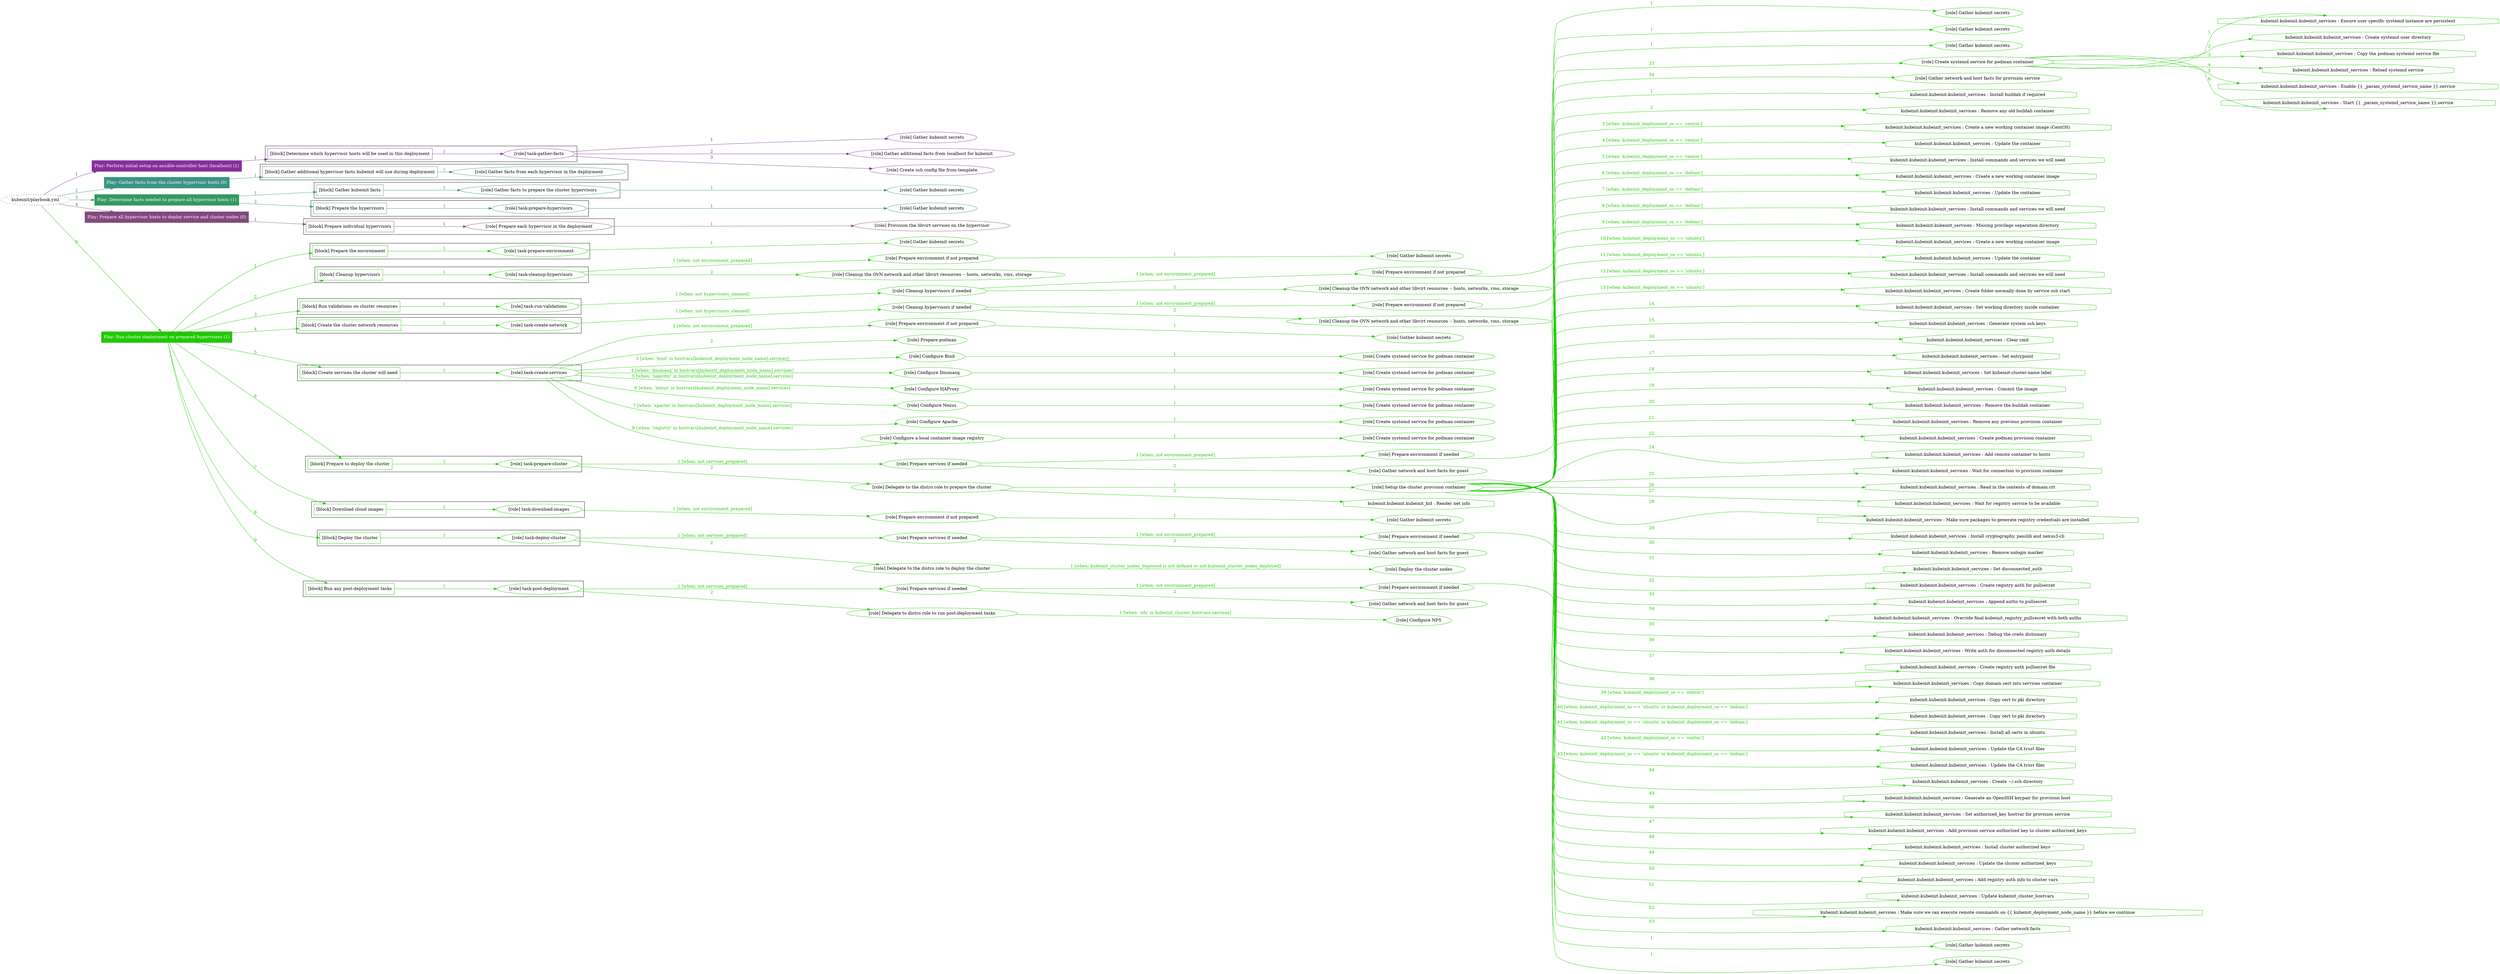 digraph {
	graph [concentrate=true ordering=in rankdir=LR ratio=fill]
	edge [esep=5 sep=10]
	"kubeinit/playbook.yml" [URL="/home/runner/work/kubeinit/kubeinit/kubeinit/playbook.yml" id=playbook_81166f17 style=dotted]
	play_7f8d381a [label="Play: Perform initial setup on ansible-controller host (localhost) (1)" URL="/home/runner/work/kubeinit/kubeinit/kubeinit/playbook.yml" color="#842f9d" fontcolor="#ffffff" id=play_7f8d381a shape=box style=filled tooltip=localhost]
	"kubeinit/playbook.yml" -> play_7f8d381a [label="1 " color="#842f9d" fontcolor="#842f9d" id=edge_3236ad79 labeltooltip="1 " tooltip="1 "]
	subgraph "Gather kubeinit secrets" {
		role_524a9f02 [label="[role] Gather kubeinit secrets" URL="/home/runner/.ansible/collections/ansible_collections/kubeinit/kubeinit/roles/kubeinit_prepare/tasks/build_hypervisors_group.yml" color="#842f9d" id=role_524a9f02 tooltip="Gather kubeinit secrets"]
	}
	subgraph "Gather additional facts from localhost for kubeinit" {
		role_7f7ca130 [label="[role] Gather additional facts from localhost for kubeinit" URL="/home/runner/.ansible/collections/ansible_collections/kubeinit/kubeinit/roles/kubeinit_prepare/tasks/build_hypervisors_group.yml" color="#842f9d" id=role_7f7ca130 tooltip="Gather additional facts from localhost for kubeinit"]
	}
	subgraph "Create ssh config file from template" {
		role_c2349824 [label="[role] Create ssh config file from template" URL="/home/runner/.ansible/collections/ansible_collections/kubeinit/kubeinit/roles/kubeinit_prepare/tasks/build_hypervisors_group.yml" color="#842f9d" id=role_c2349824 tooltip="Create ssh config file from template"]
	}
	subgraph "task-gather-facts" {
		role_f029bb8c [label="[role] task-gather-facts" URL="/home/runner/work/kubeinit/kubeinit/kubeinit/playbook.yml" color="#842f9d" id=role_f029bb8c tooltip="task-gather-facts"]
		role_f029bb8c -> role_524a9f02 [label="1 " color="#842f9d" fontcolor="#842f9d" id=edge_5cb21024 labeltooltip="1 " tooltip="1 "]
		role_f029bb8c -> role_7f7ca130 [label="2 " color="#842f9d" fontcolor="#842f9d" id=edge_0c19ec5f labeltooltip="2 " tooltip="2 "]
		role_f029bb8c -> role_c2349824 [label="3 " color="#842f9d" fontcolor="#842f9d" id=edge_9d68dd22 labeltooltip="3 " tooltip="3 "]
	}
	subgraph "Play: Perform initial setup on ansible-controller host (localhost) (1)" {
		play_7f8d381a -> block_2f696828 [label=1 color="#842f9d" fontcolor="#842f9d" id=edge_a081fe97 labeltooltip=1 tooltip=1]
		subgraph cluster_block_2f696828 {
			block_2f696828 [label="[block] Determine which hypervisor hosts will be used in this deployment" URL="/home/runner/work/kubeinit/kubeinit/kubeinit/playbook.yml" color="#842f9d" id=block_2f696828 labeltooltip="Determine which hypervisor hosts will be used in this deployment" shape=box tooltip="Determine which hypervisor hosts will be used in this deployment"]
			block_2f696828 -> role_f029bb8c [label="1 " color="#842f9d" fontcolor="#842f9d" id=edge_c8c192b4 labeltooltip="1 " tooltip="1 "]
		}
	}
	play_b52de979 [label="Play: Gather facts from the cluster hypervisor hosts (0)" URL="/home/runner/work/kubeinit/kubeinit/kubeinit/playbook.yml" color="#389480" fontcolor="#ffffff" id=play_b52de979 shape=box style=filled tooltip="Play: Gather facts from the cluster hypervisor hosts (0)"]
	"kubeinit/playbook.yml" -> play_b52de979 [label="2 " color="#389480" fontcolor="#389480" id=edge_4eda947c labeltooltip="2 " tooltip="2 "]
	subgraph "Gather facts from each hypervisor in the deployment" {
		role_a40e182e [label="[role] Gather facts from each hypervisor in the deployment" URL="/home/runner/work/kubeinit/kubeinit/kubeinit/playbook.yml" color="#389480" id=role_a40e182e tooltip="Gather facts from each hypervisor in the deployment"]
	}
	subgraph "Play: Gather facts from the cluster hypervisor hosts (0)" {
		play_b52de979 -> block_b754ffe6 [label=1 color="#389480" fontcolor="#389480" id=edge_a5ea6700 labeltooltip=1 tooltip=1]
		subgraph cluster_block_b754ffe6 {
			block_b754ffe6 [label="[block] Gather additional hypervisor facts kubeinit will use during deployment" URL="/home/runner/work/kubeinit/kubeinit/kubeinit/playbook.yml" color="#389480" id=block_b754ffe6 labeltooltip="Gather additional hypervisor facts kubeinit will use during deployment" shape=box tooltip="Gather additional hypervisor facts kubeinit will use during deployment"]
			block_b754ffe6 -> role_a40e182e [label="1 " color="#389480" fontcolor="#389480" id=edge_42a4ef40 labeltooltip="1 " tooltip="1 "]
		}
	}
	play_8ca7ef3c [label="Play: Determine facts needed to prepare all hypervisor hosts (1)" URL="/home/runner/work/kubeinit/kubeinit/kubeinit/playbook.yml" color="#33995f" fontcolor="#ffffff" id=play_8ca7ef3c shape=box style=filled tooltip=localhost]
	"kubeinit/playbook.yml" -> play_8ca7ef3c [label="3 " color="#33995f" fontcolor="#33995f" id=edge_17337bd2 labeltooltip="3 " tooltip="3 "]
	subgraph "Gather kubeinit secrets" {
		role_290d78e6 [label="[role] Gather kubeinit secrets" URL="/home/runner/.ansible/collections/ansible_collections/kubeinit/kubeinit/roles/kubeinit_prepare/tasks/gather_kubeinit_facts.yml" color="#33995f" id=role_290d78e6 tooltip="Gather kubeinit secrets"]
	}
	subgraph "Gather facts to prepare the cluster hypervisors" {
		role_55f917d5 [label="[role] Gather facts to prepare the cluster hypervisors" URL="/home/runner/work/kubeinit/kubeinit/kubeinit/playbook.yml" color="#33995f" id=role_55f917d5 tooltip="Gather facts to prepare the cluster hypervisors"]
		role_55f917d5 -> role_290d78e6 [label="1 " color="#33995f" fontcolor="#33995f" id=edge_d27a5b1f labeltooltip="1 " tooltip="1 "]
	}
	subgraph "Gather kubeinit secrets" {
		role_c226c18f [label="[role] Gather kubeinit secrets" URL="/home/runner/.ansible/collections/ansible_collections/kubeinit/kubeinit/roles/kubeinit_prepare/tasks/gather_kubeinit_facts.yml" color="#33995f" id=role_c226c18f tooltip="Gather kubeinit secrets"]
	}
	subgraph "task-prepare-hypervisors" {
		role_a52b840b [label="[role] task-prepare-hypervisors" URL="/home/runner/work/kubeinit/kubeinit/kubeinit/playbook.yml" color="#33995f" id=role_a52b840b tooltip="task-prepare-hypervisors"]
		role_a52b840b -> role_c226c18f [label="1 " color="#33995f" fontcolor="#33995f" id=edge_4fcf166a labeltooltip="1 " tooltip="1 "]
	}
	subgraph "Play: Determine facts needed to prepare all hypervisor hosts (1)" {
		play_8ca7ef3c -> block_28d64750 [label=1 color="#33995f" fontcolor="#33995f" id=edge_87ade6a0 labeltooltip=1 tooltip=1]
		subgraph cluster_block_28d64750 {
			block_28d64750 [label="[block] Gather kubeinit facts" URL="/home/runner/work/kubeinit/kubeinit/kubeinit/playbook.yml" color="#33995f" id=block_28d64750 labeltooltip="Gather kubeinit facts" shape=box tooltip="Gather kubeinit facts"]
			block_28d64750 -> role_55f917d5 [label="1 " color="#33995f" fontcolor="#33995f" id=edge_d6a22197 labeltooltip="1 " tooltip="1 "]
		}
		play_8ca7ef3c -> block_6548514f [label=2 color="#33995f" fontcolor="#33995f" id=edge_63edc2e7 labeltooltip=2 tooltip=2]
		subgraph cluster_block_6548514f {
			block_6548514f [label="[block] Prepare the hypervisors" URL="/home/runner/work/kubeinit/kubeinit/kubeinit/playbook.yml" color="#33995f" id=block_6548514f labeltooltip="Prepare the hypervisors" shape=box tooltip="Prepare the hypervisors"]
			block_6548514f -> role_a52b840b [label="1 " color="#33995f" fontcolor="#33995f" id=edge_da7d85a1 labeltooltip="1 " tooltip="1 "]
		}
	}
	play_53bb572a [label="Play: Prepare all hypervisor hosts to deploy service and cluster nodes (0)" URL="/home/runner/work/kubeinit/kubeinit/kubeinit/playbook.yml" color="#83497e" fontcolor="#ffffff" id=play_53bb572a shape=box style=filled tooltip="Play: Prepare all hypervisor hosts to deploy service and cluster nodes (0)"]
	"kubeinit/playbook.yml" -> play_53bb572a [label="4 " color="#83497e" fontcolor="#83497e" id=edge_768912c3 labeltooltip="4 " tooltip="4 "]
	subgraph "Provision the libvirt services on the hypervisor" {
		role_2cd69718 [label="[role] Provision the libvirt services on the hypervisor" URL="/home/runner/.ansible/collections/ansible_collections/kubeinit/kubeinit/roles/kubeinit_prepare/tasks/prepare_hypervisor.yml" color="#83497e" id=role_2cd69718 tooltip="Provision the libvirt services on the hypervisor"]
	}
	subgraph "Prepare each hypervisor in the deployment" {
		role_b91ef866 [label="[role] Prepare each hypervisor in the deployment" URL="/home/runner/work/kubeinit/kubeinit/kubeinit/playbook.yml" color="#83497e" id=role_b91ef866 tooltip="Prepare each hypervisor in the deployment"]
		role_b91ef866 -> role_2cd69718 [label="1 " color="#83497e" fontcolor="#83497e" id=edge_bbb9d043 labeltooltip="1 " tooltip="1 "]
	}
	subgraph "Play: Prepare all hypervisor hosts to deploy service and cluster nodes (0)" {
		play_53bb572a -> block_ec276210 [label=1 color="#83497e" fontcolor="#83497e" id=edge_1b28ad25 labeltooltip=1 tooltip=1]
		subgraph cluster_block_ec276210 {
			block_ec276210 [label="[block] Prepare individual hypervisors" URL="/home/runner/work/kubeinit/kubeinit/kubeinit/playbook.yml" color="#83497e" id=block_ec276210 labeltooltip="Prepare individual hypervisors" shape=box tooltip="Prepare individual hypervisors"]
			block_ec276210 -> role_b91ef866 [label="1 " color="#83497e" fontcolor="#83497e" id=edge_08ab2ab1 labeltooltip="1 " tooltip="1 "]
		}
	}
	play_93e77ddd [label="Play: Run cluster deployment on prepared hypervisors (1)" URL="/home/runner/work/kubeinit/kubeinit/kubeinit/playbook.yml" color="#20c804" fontcolor="#ffffff" id=play_93e77ddd shape=box style=filled tooltip=localhost]
	"kubeinit/playbook.yml" -> play_93e77ddd [label="5 " color="#20c804" fontcolor="#20c804" id=edge_e75b4292 labeltooltip="5 " tooltip="5 "]
	subgraph "Gather kubeinit secrets" {
		role_31709970 [label="[role] Gather kubeinit secrets" URL="/home/runner/.ansible/collections/ansible_collections/kubeinit/kubeinit/roles/kubeinit_prepare/tasks/gather_kubeinit_facts.yml" color="#20c804" id=role_31709970 tooltip="Gather kubeinit secrets"]
	}
	subgraph "task-prepare-environment" {
		role_761fdfd0 [label="[role] task-prepare-environment" URL="/home/runner/work/kubeinit/kubeinit/kubeinit/playbook.yml" color="#20c804" id=role_761fdfd0 tooltip="task-prepare-environment"]
		role_761fdfd0 -> role_31709970 [label="1 " color="#20c804" fontcolor="#20c804" id=edge_a70107e9 labeltooltip="1 " tooltip="1 "]
	}
	subgraph "Gather kubeinit secrets" {
		role_7bca28e6 [label="[role] Gather kubeinit secrets" URL="/home/runner/.ansible/collections/ansible_collections/kubeinit/kubeinit/roles/kubeinit_prepare/tasks/gather_kubeinit_facts.yml" color="#20c804" id=role_7bca28e6 tooltip="Gather kubeinit secrets"]
	}
	subgraph "Prepare environment if not prepared" {
		role_73fad2b4 [label="[role] Prepare environment if not prepared" URL="/home/runner/.ansible/collections/ansible_collections/kubeinit/kubeinit/roles/kubeinit_prepare/tasks/cleanup_hypervisors.yml" color="#20c804" id=role_73fad2b4 tooltip="Prepare environment if not prepared"]
		role_73fad2b4 -> role_7bca28e6 [label="1 " color="#20c804" fontcolor="#20c804" id=edge_1715e90f labeltooltip="1 " tooltip="1 "]
	}
	subgraph "Cleanup the OVN network and other libvirt resources -- hosts, networks, vms, storage" {
		role_8ac9d257 [label="[role] Cleanup the OVN network and other libvirt resources -- hosts, networks, vms, storage" URL="/home/runner/.ansible/collections/ansible_collections/kubeinit/kubeinit/roles/kubeinit_prepare/tasks/cleanup_hypervisors.yml" color="#20c804" id=role_8ac9d257 tooltip="Cleanup the OVN network and other libvirt resources -- hosts, networks, vms, storage"]
	}
	subgraph "task-cleanup-hypervisors" {
		role_befdbc4c [label="[role] task-cleanup-hypervisors" URL="/home/runner/work/kubeinit/kubeinit/kubeinit/playbook.yml" color="#20c804" id=role_befdbc4c tooltip="task-cleanup-hypervisors"]
		role_befdbc4c -> role_73fad2b4 [label="1 [when: not environment_prepared]" color="#20c804" fontcolor="#20c804" id=edge_bebccbdd labeltooltip="1 [when: not environment_prepared]" tooltip="1 [when: not environment_prepared]"]
		role_befdbc4c -> role_8ac9d257 [label="2 " color="#20c804" fontcolor="#20c804" id=edge_605fbf10 labeltooltip="2 " tooltip="2 "]
	}
	subgraph "Gather kubeinit secrets" {
		role_77e5be90 [label="[role] Gather kubeinit secrets" URL="/home/runner/.ansible/collections/ansible_collections/kubeinit/kubeinit/roles/kubeinit_prepare/tasks/gather_kubeinit_facts.yml" color="#20c804" id=role_77e5be90 tooltip="Gather kubeinit secrets"]
	}
	subgraph "Prepare environment if not prepared" {
		role_b04e45ff [label="[role] Prepare environment if not prepared" URL="/home/runner/.ansible/collections/ansible_collections/kubeinit/kubeinit/roles/kubeinit_prepare/tasks/cleanup_hypervisors.yml" color="#20c804" id=role_b04e45ff tooltip="Prepare environment if not prepared"]
		role_b04e45ff -> role_77e5be90 [label="1 " color="#20c804" fontcolor="#20c804" id=edge_139dd83c labeltooltip="1 " tooltip="1 "]
	}
	subgraph "Cleanup the OVN network and other libvirt resources -- hosts, networks, vms, storage" {
		role_658559b3 [label="[role] Cleanup the OVN network and other libvirt resources -- hosts, networks, vms, storage" URL="/home/runner/.ansible/collections/ansible_collections/kubeinit/kubeinit/roles/kubeinit_prepare/tasks/cleanup_hypervisors.yml" color="#20c804" id=role_658559b3 tooltip="Cleanup the OVN network and other libvirt resources -- hosts, networks, vms, storage"]
	}
	subgraph "Cleanup hypervisors if needed" {
		role_c68e1644 [label="[role] Cleanup hypervisors if needed" URL="/home/runner/.ansible/collections/ansible_collections/kubeinit/kubeinit/roles/kubeinit_validations/tasks/main.yml" color="#20c804" id=role_c68e1644 tooltip="Cleanup hypervisors if needed"]
		role_c68e1644 -> role_b04e45ff [label="1 [when: not environment_prepared]" color="#20c804" fontcolor="#20c804" id=edge_feb72b70 labeltooltip="1 [when: not environment_prepared]" tooltip="1 [when: not environment_prepared]"]
		role_c68e1644 -> role_658559b3 [label="2 " color="#20c804" fontcolor="#20c804" id=edge_0d0c6296 labeltooltip="2 " tooltip="2 "]
	}
	subgraph "task-run-validations" {
		role_5d70f9b8 [label="[role] task-run-validations" URL="/home/runner/work/kubeinit/kubeinit/kubeinit/playbook.yml" color="#20c804" id=role_5d70f9b8 tooltip="task-run-validations"]
		role_5d70f9b8 -> role_c68e1644 [label="1 [when: not hypervisors_cleaned]" color="#20c804" fontcolor="#20c804" id=edge_3745dcd3 labeltooltip="1 [when: not hypervisors_cleaned]" tooltip="1 [when: not hypervisors_cleaned]"]
	}
	subgraph "Gather kubeinit secrets" {
		role_288766eb [label="[role] Gather kubeinit secrets" URL="/home/runner/.ansible/collections/ansible_collections/kubeinit/kubeinit/roles/kubeinit_prepare/tasks/gather_kubeinit_facts.yml" color="#20c804" id=role_288766eb tooltip="Gather kubeinit secrets"]
	}
	subgraph "Prepare environment if not prepared" {
		role_73efbcfc [label="[role] Prepare environment if not prepared" URL="/home/runner/.ansible/collections/ansible_collections/kubeinit/kubeinit/roles/kubeinit_prepare/tasks/cleanup_hypervisors.yml" color="#20c804" id=role_73efbcfc tooltip="Prepare environment if not prepared"]
		role_73efbcfc -> role_288766eb [label="1 " color="#20c804" fontcolor="#20c804" id=edge_3346df2c labeltooltip="1 " tooltip="1 "]
	}
	subgraph "Cleanup the OVN network and other libvirt resources -- hosts, networks, vms, storage" {
		role_d58dbf15 [label="[role] Cleanup the OVN network and other libvirt resources -- hosts, networks, vms, storage" URL="/home/runner/.ansible/collections/ansible_collections/kubeinit/kubeinit/roles/kubeinit_prepare/tasks/cleanup_hypervisors.yml" color="#20c804" id=role_d58dbf15 tooltip="Cleanup the OVN network and other libvirt resources -- hosts, networks, vms, storage"]
	}
	subgraph "Cleanup hypervisors if needed" {
		role_334f5d3b [label="[role] Cleanup hypervisors if needed" URL="/home/runner/.ansible/collections/ansible_collections/kubeinit/kubeinit/roles/kubeinit_libvirt/tasks/create_network.yml" color="#20c804" id=role_334f5d3b tooltip="Cleanup hypervisors if needed"]
		role_334f5d3b -> role_73efbcfc [label="1 [when: not environment_prepared]" color="#20c804" fontcolor="#20c804" id=edge_db1b2790 labeltooltip="1 [when: not environment_prepared]" tooltip="1 [when: not environment_prepared]"]
		role_334f5d3b -> role_d58dbf15 [label="2 " color="#20c804" fontcolor="#20c804" id=edge_02fa82d7 labeltooltip="2 " tooltip="2 "]
	}
	subgraph "task-create-network" {
		role_e6b8beea [label="[role] task-create-network" URL="/home/runner/work/kubeinit/kubeinit/kubeinit/playbook.yml" color="#20c804" id=role_e6b8beea tooltip="task-create-network"]
		role_e6b8beea -> role_334f5d3b [label="1 [when: not hypervisors_cleaned]" color="#20c804" fontcolor="#20c804" id=edge_02021687 labeltooltip="1 [when: not hypervisors_cleaned]" tooltip="1 [when: not hypervisors_cleaned]"]
	}
	subgraph "Gather kubeinit secrets" {
		role_055c1cda [label="[role] Gather kubeinit secrets" URL="/home/runner/.ansible/collections/ansible_collections/kubeinit/kubeinit/roles/kubeinit_prepare/tasks/gather_kubeinit_facts.yml" color="#20c804" id=role_055c1cda tooltip="Gather kubeinit secrets"]
	}
	subgraph "Prepare environment if not prepared" {
		role_8fef4a49 [label="[role] Prepare environment if not prepared" URL="/home/runner/.ansible/collections/ansible_collections/kubeinit/kubeinit/roles/kubeinit_services/tasks/main.yml" color="#20c804" id=role_8fef4a49 tooltip="Prepare environment if not prepared"]
		role_8fef4a49 -> role_055c1cda [label="1 " color="#20c804" fontcolor="#20c804" id=edge_10d48f69 labeltooltip="1 " tooltip="1 "]
	}
	subgraph "Prepare podman" {
		role_37dced36 [label="[role] Prepare podman" URL="/home/runner/.ansible/collections/ansible_collections/kubeinit/kubeinit/roles/kubeinit_services/tasks/00_create_service_pod.yml" color="#20c804" id=role_37dced36 tooltip="Prepare podman"]
	}
	subgraph "Create systemd service for podman container" {
		role_d06b846b [label="[role] Create systemd service for podman container" URL="/home/runner/.ansible/collections/ansible_collections/kubeinit/kubeinit/roles/kubeinit_bind/tasks/main.yml" color="#20c804" id=role_d06b846b tooltip="Create systemd service for podman container"]
	}
	subgraph "Configure Bind" {
		role_6f25b137 [label="[role] Configure Bind" URL="/home/runner/.ansible/collections/ansible_collections/kubeinit/kubeinit/roles/kubeinit_services/tasks/start_services_containers.yml" color="#20c804" id=role_6f25b137 tooltip="Configure Bind"]
		role_6f25b137 -> role_d06b846b [label="1 " color="#20c804" fontcolor="#20c804" id=edge_5079e243 labeltooltip="1 " tooltip="1 "]
	}
	subgraph "Create systemd service for podman container" {
		role_46031642 [label="[role] Create systemd service for podman container" URL="/home/runner/.ansible/collections/ansible_collections/kubeinit/kubeinit/roles/kubeinit_dnsmasq/tasks/main.yml" color="#20c804" id=role_46031642 tooltip="Create systemd service for podman container"]
	}
	subgraph "Configure Dnsmasq" {
		role_f73e3eb4 [label="[role] Configure Dnsmasq" URL="/home/runner/.ansible/collections/ansible_collections/kubeinit/kubeinit/roles/kubeinit_services/tasks/start_services_containers.yml" color="#20c804" id=role_f73e3eb4 tooltip="Configure Dnsmasq"]
		role_f73e3eb4 -> role_46031642 [label="1 " color="#20c804" fontcolor="#20c804" id=edge_7eb68aa4 labeltooltip="1 " tooltip="1 "]
	}
	subgraph "Create systemd service for podman container" {
		role_3b5a10c7 [label="[role] Create systemd service for podman container" URL="/home/runner/.ansible/collections/ansible_collections/kubeinit/kubeinit/roles/kubeinit_haproxy/tasks/main.yml" color="#20c804" id=role_3b5a10c7 tooltip="Create systemd service for podman container"]
	}
	subgraph "Configure HAProxy" {
		role_62f23b42 [label="[role] Configure HAProxy" URL="/home/runner/.ansible/collections/ansible_collections/kubeinit/kubeinit/roles/kubeinit_services/tasks/start_services_containers.yml" color="#20c804" id=role_62f23b42 tooltip="Configure HAProxy"]
		role_62f23b42 -> role_3b5a10c7 [label="1 " color="#20c804" fontcolor="#20c804" id=edge_e16eedbd labeltooltip="1 " tooltip="1 "]
	}
	subgraph "Create systemd service for podman container" {
		role_1439f2cd [label="[role] Create systemd service for podman container" URL="/home/runner/.ansible/collections/ansible_collections/kubeinit/kubeinit/roles/kubeinit_nexus/tasks/main.yml" color="#20c804" id=role_1439f2cd tooltip="Create systemd service for podman container"]
	}
	subgraph "Configure Nexus" {
		role_1699cd29 [label="[role] Configure Nexus" URL="/home/runner/.ansible/collections/ansible_collections/kubeinit/kubeinit/roles/kubeinit_services/tasks/start_services_containers.yml" color="#20c804" id=role_1699cd29 tooltip="Configure Nexus"]
		role_1699cd29 -> role_1439f2cd [label="1 " color="#20c804" fontcolor="#20c804" id=edge_08e62154 labeltooltip="1 " tooltip="1 "]
	}
	subgraph "Create systemd service for podman container" {
		role_ae60fc7b [label="[role] Create systemd service for podman container" URL="/home/runner/.ansible/collections/ansible_collections/kubeinit/kubeinit/roles/kubeinit_apache/tasks/main.yml" color="#20c804" id=role_ae60fc7b tooltip="Create systemd service for podman container"]
	}
	subgraph "Configure Apache" {
		role_796871a1 [label="[role] Configure Apache" URL="/home/runner/.ansible/collections/ansible_collections/kubeinit/kubeinit/roles/kubeinit_services/tasks/start_services_containers.yml" color="#20c804" id=role_796871a1 tooltip="Configure Apache"]
		role_796871a1 -> role_ae60fc7b [label="1 " color="#20c804" fontcolor="#20c804" id=edge_7ae18475 labeltooltip="1 " tooltip="1 "]
	}
	subgraph "Create systemd service for podman container" {
		role_19c553c3 [label="[role] Create systemd service for podman container" URL="/home/runner/.ansible/collections/ansible_collections/kubeinit/kubeinit/roles/kubeinit_registry/tasks/main.yml" color="#20c804" id=role_19c553c3 tooltip="Create systemd service for podman container"]
	}
	subgraph "Configure a local container image registry" {
		role_f73ba4cb [label="[role] Configure a local container image registry" URL="/home/runner/.ansible/collections/ansible_collections/kubeinit/kubeinit/roles/kubeinit_services/tasks/start_services_containers.yml" color="#20c804" id=role_f73ba4cb tooltip="Configure a local container image registry"]
		role_f73ba4cb -> role_19c553c3 [label="1 " color="#20c804" fontcolor="#20c804" id=edge_ccb8b6da labeltooltip="1 " tooltip="1 "]
	}
	subgraph "task-create-services" {
		role_8cab73da [label="[role] task-create-services" URL="/home/runner/work/kubeinit/kubeinit/kubeinit/playbook.yml" color="#20c804" id=role_8cab73da tooltip="task-create-services"]
		role_8cab73da -> role_8fef4a49 [label="1 [when: not environment_prepared]" color="#20c804" fontcolor="#20c804" id=edge_bc5d0f6f labeltooltip="1 [when: not environment_prepared]" tooltip="1 [when: not environment_prepared]"]
		role_8cab73da -> role_37dced36 [label="2 " color="#20c804" fontcolor="#20c804" id=edge_d9a7add4 labeltooltip="2 " tooltip="2 "]
		role_8cab73da -> role_6f25b137 [label="3 [when: 'bind' in hostvars[kubeinit_deployment_node_name].services]" color="#20c804" fontcolor="#20c804" id=edge_037ad319 labeltooltip="3 [when: 'bind' in hostvars[kubeinit_deployment_node_name].services]" tooltip="3 [when: 'bind' in hostvars[kubeinit_deployment_node_name].services]"]
		role_8cab73da -> role_f73e3eb4 [label="4 [when: 'dnsmasq' in hostvars[kubeinit_deployment_node_name].services]" color="#20c804" fontcolor="#20c804" id=edge_e99041c0 labeltooltip="4 [when: 'dnsmasq' in hostvars[kubeinit_deployment_node_name].services]" tooltip="4 [when: 'dnsmasq' in hostvars[kubeinit_deployment_node_name].services]"]
		role_8cab73da -> role_62f23b42 [label="5 [when: 'haproxy' in hostvars[kubeinit_deployment_node_name].services]" color="#20c804" fontcolor="#20c804" id=edge_4279951e labeltooltip="5 [when: 'haproxy' in hostvars[kubeinit_deployment_node_name].services]" tooltip="5 [when: 'haproxy' in hostvars[kubeinit_deployment_node_name].services]"]
		role_8cab73da -> role_1699cd29 [label="6 [when: 'nexus' in hostvars[kubeinit_deployment_node_name].services]" color="#20c804" fontcolor="#20c804" id=edge_94c5867d labeltooltip="6 [when: 'nexus' in hostvars[kubeinit_deployment_node_name].services]" tooltip="6 [when: 'nexus' in hostvars[kubeinit_deployment_node_name].services]"]
		role_8cab73da -> role_796871a1 [label="7 [when: 'apache' in hostvars[kubeinit_deployment_node_name].services]" color="#20c804" fontcolor="#20c804" id=edge_fbf97064 labeltooltip="7 [when: 'apache' in hostvars[kubeinit_deployment_node_name].services]" tooltip="7 [when: 'apache' in hostvars[kubeinit_deployment_node_name].services]"]
		role_8cab73da -> role_f73ba4cb [label="8 [when: 'registry' in hostvars[kubeinit_deployment_node_name].services]" color="#20c804" fontcolor="#20c804" id=edge_f9e99adb labeltooltip="8 [when: 'registry' in hostvars[kubeinit_deployment_node_name].services]" tooltip="8 [when: 'registry' in hostvars[kubeinit_deployment_node_name].services]"]
	}
	subgraph "Gather kubeinit secrets" {
		role_7a363108 [label="[role] Gather kubeinit secrets" URL="/home/runner/.ansible/collections/ansible_collections/kubeinit/kubeinit/roles/kubeinit_prepare/tasks/gather_kubeinit_facts.yml" color="#20c804" id=role_7a363108 tooltip="Gather kubeinit secrets"]
	}
	subgraph "Prepare environment if needed" {
		role_c1e66d48 [label="[role] Prepare environment if needed" URL="/home/runner/.ansible/collections/ansible_collections/kubeinit/kubeinit/roles/kubeinit_services/tasks/prepare_services.yml" color="#20c804" id=role_c1e66d48 tooltip="Prepare environment if needed"]
		role_c1e66d48 -> role_7a363108 [label="1 " color="#20c804" fontcolor="#20c804" id=edge_de12be16 labeltooltip="1 " tooltip="1 "]
	}
	subgraph "Gather network and host facts for guest" {
		role_fa8e33f0 [label="[role] Gather network and host facts for guest" URL="/home/runner/.ansible/collections/ansible_collections/kubeinit/kubeinit/roles/kubeinit_services/tasks/prepare_services.yml" color="#20c804" id=role_fa8e33f0 tooltip="Gather network and host facts for guest"]
	}
	subgraph "Prepare services if needed" {
		role_eb78af1d [label="[role] Prepare services if needed" URL="/home/runner/.ansible/collections/ansible_collections/kubeinit/kubeinit/roles/kubeinit_prepare/tasks/prepare_cluster.yml" color="#20c804" id=role_eb78af1d tooltip="Prepare services if needed"]
		role_eb78af1d -> role_c1e66d48 [label="1 [when: not environment_prepared]" color="#20c804" fontcolor="#20c804" id=edge_1d9cf015 labeltooltip="1 [when: not environment_prepared]" tooltip="1 [when: not environment_prepared]"]
		role_eb78af1d -> role_fa8e33f0 [label="2 " color="#20c804" fontcolor="#20c804" id=edge_7832b495 labeltooltip="2 " tooltip="2 "]
	}
	subgraph "Create systemd service for podman container" {
		role_3028cd1a [label="[role] Create systemd service for podman container" URL="/home/runner/.ansible/collections/ansible_collections/kubeinit/kubeinit/roles/kubeinit_services/tasks/create_provision_container.yml" color="#20c804" id=role_3028cd1a tooltip="Create systemd service for podman container"]
		task_e2d16442 [label="kubeinit.kubeinit.kubeinit_services : Ensure user specific systemd instance are persistent" URL="/home/runner/.ansible/collections/ansible_collections/kubeinit/kubeinit/roles/kubeinit_services/tasks/create_managed_service.yml" color="#20c804" id=task_e2d16442 shape=octagon tooltip="kubeinit.kubeinit.kubeinit_services : Ensure user specific systemd instance are persistent"]
		role_3028cd1a -> task_e2d16442 [label="1 " color="#20c804" fontcolor="#20c804" id=edge_c0523be5 labeltooltip="1 " tooltip="1 "]
		task_7a09ef65 [label="kubeinit.kubeinit.kubeinit_services : Create systemd user directory" URL="/home/runner/.ansible/collections/ansible_collections/kubeinit/kubeinit/roles/kubeinit_services/tasks/create_managed_service.yml" color="#20c804" id=task_7a09ef65 shape=octagon tooltip="kubeinit.kubeinit.kubeinit_services : Create systemd user directory"]
		role_3028cd1a -> task_7a09ef65 [label="2 " color="#20c804" fontcolor="#20c804" id=edge_835eec86 labeltooltip="2 " tooltip="2 "]
		task_b3a97961 [label="kubeinit.kubeinit.kubeinit_services : Copy the podman systemd service file" URL="/home/runner/.ansible/collections/ansible_collections/kubeinit/kubeinit/roles/kubeinit_services/tasks/create_managed_service.yml" color="#20c804" id=task_b3a97961 shape=octagon tooltip="kubeinit.kubeinit.kubeinit_services : Copy the podman systemd service file"]
		role_3028cd1a -> task_b3a97961 [label="3 " color="#20c804" fontcolor="#20c804" id=edge_b4dd6ebb labeltooltip="3 " tooltip="3 "]
		task_371174b2 [label="kubeinit.kubeinit.kubeinit_services : Reload systemd service" URL="/home/runner/.ansible/collections/ansible_collections/kubeinit/kubeinit/roles/kubeinit_services/tasks/create_managed_service.yml" color="#20c804" id=task_371174b2 shape=octagon tooltip="kubeinit.kubeinit.kubeinit_services : Reload systemd service"]
		role_3028cd1a -> task_371174b2 [label="4 " color="#20c804" fontcolor="#20c804" id=edge_384c90b9 labeltooltip="4 " tooltip="4 "]
		task_b81a8edc [label="kubeinit.kubeinit.kubeinit_services : Enable {{ _param_systemd_service_name }}.service" URL="/home/runner/.ansible/collections/ansible_collections/kubeinit/kubeinit/roles/kubeinit_services/tasks/create_managed_service.yml" color="#20c804" id=task_b81a8edc shape=octagon tooltip="kubeinit.kubeinit.kubeinit_services : Enable {{ _param_systemd_service_name }}.service"]
		role_3028cd1a -> task_b81a8edc [label="5 " color="#20c804" fontcolor="#20c804" id=edge_b96ff0d6 labeltooltip="5 " tooltip="5 "]
		task_80da68d8 [label="kubeinit.kubeinit.kubeinit_services : Start {{ _param_systemd_service_name }}.service" URL="/home/runner/.ansible/collections/ansible_collections/kubeinit/kubeinit/roles/kubeinit_services/tasks/create_managed_service.yml" color="#20c804" id=task_80da68d8 shape=octagon tooltip="kubeinit.kubeinit.kubeinit_services : Start {{ _param_systemd_service_name }}.service"]
		role_3028cd1a -> task_80da68d8 [label="6 " color="#20c804" fontcolor="#20c804" id=edge_3ed8738e labeltooltip="6 " tooltip="6 "]
	}
	subgraph "Gather network and host facts for provision service" {
		role_6abe62aa [label="[role] Gather network and host facts for provision service" URL="/home/runner/.ansible/collections/ansible_collections/kubeinit/kubeinit/roles/kubeinit_services/tasks/create_provision_container.yml" color="#20c804" id=role_6abe62aa tooltip="Gather network and host facts for provision service"]
	}
	subgraph "Setup the cluster provision container" {
		role_d66d73d0 [label="[role] Setup the cluster provision container" URL="/home/runner/.ansible/collections/ansible_collections/kubeinit/kubeinit/roles/kubeinit_kid/tasks/prepare_cluster.yml" color="#20c804" id=role_d66d73d0 tooltip="Setup the cluster provision container"]
		task_101bca4f [label="kubeinit.kubeinit.kubeinit_services : Install buildah if required" URL="/home/runner/.ansible/collections/ansible_collections/kubeinit/kubeinit/roles/kubeinit_services/tasks/create_provision_container.yml" color="#20c804" id=task_101bca4f shape=octagon tooltip="kubeinit.kubeinit.kubeinit_services : Install buildah if required"]
		role_d66d73d0 -> task_101bca4f [label="1 " color="#20c804" fontcolor="#20c804" id=edge_32f9975b labeltooltip="1 " tooltip="1 "]
		task_9e6b4865 [label="kubeinit.kubeinit.kubeinit_services : Remove any old buildah container" URL="/home/runner/.ansible/collections/ansible_collections/kubeinit/kubeinit/roles/kubeinit_services/tasks/create_provision_container.yml" color="#20c804" id=task_9e6b4865 shape=octagon tooltip="kubeinit.kubeinit.kubeinit_services : Remove any old buildah container"]
		role_d66d73d0 -> task_9e6b4865 [label="2 " color="#20c804" fontcolor="#20c804" id=edge_689c88b6 labeltooltip="2 " tooltip="2 "]
		task_c60998d2 [label="kubeinit.kubeinit.kubeinit_services : Create a new working container image (CentOS)" URL="/home/runner/.ansible/collections/ansible_collections/kubeinit/kubeinit/roles/kubeinit_services/tasks/create_provision_container.yml" color="#20c804" id=task_c60998d2 shape=octagon tooltip="kubeinit.kubeinit.kubeinit_services : Create a new working container image (CentOS)"]
		role_d66d73d0 -> task_c60998d2 [label="3 [when: kubeinit_deployment_os == 'centos']" color="#20c804" fontcolor="#20c804" id=edge_00c06317 labeltooltip="3 [when: kubeinit_deployment_os == 'centos']" tooltip="3 [when: kubeinit_deployment_os == 'centos']"]
		task_3ac51547 [label="kubeinit.kubeinit.kubeinit_services : Update the container" URL="/home/runner/.ansible/collections/ansible_collections/kubeinit/kubeinit/roles/kubeinit_services/tasks/create_provision_container.yml" color="#20c804" id=task_3ac51547 shape=octagon tooltip="kubeinit.kubeinit.kubeinit_services : Update the container"]
		role_d66d73d0 -> task_3ac51547 [label="4 [when: kubeinit_deployment_os == 'centos']" color="#20c804" fontcolor="#20c804" id=edge_acdb9558 labeltooltip="4 [when: kubeinit_deployment_os == 'centos']" tooltip="4 [when: kubeinit_deployment_os == 'centos']"]
		task_2d018f13 [label="kubeinit.kubeinit.kubeinit_services : Install commands and services we will need" URL="/home/runner/.ansible/collections/ansible_collections/kubeinit/kubeinit/roles/kubeinit_services/tasks/create_provision_container.yml" color="#20c804" id=task_2d018f13 shape=octagon tooltip="kubeinit.kubeinit.kubeinit_services : Install commands and services we will need"]
		role_d66d73d0 -> task_2d018f13 [label="5 [when: kubeinit_deployment_os == 'centos']" color="#20c804" fontcolor="#20c804" id=edge_82a0252d labeltooltip="5 [when: kubeinit_deployment_os == 'centos']" tooltip="5 [when: kubeinit_deployment_os == 'centos']"]
		task_7d4a27ce [label="kubeinit.kubeinit.kubeinit_services : Create a new working container image" URL="/home/runner/.ansible/collections/ansible_collections/kubeinit/kubeinit/roles/kubeinit_services/tasks/create_provision_container.yml" color="#20c804" id=task_7d4a27ce shape=octagon tooltip="kubeinit.kubeinit.kubeinit_services : Create a new working container image"]
		role_d66d73d0 -> task_7d4a27ce [label="6 [when: kubeinit_deployment_os == 'debian']" color="#20c804" fontcolor="#20c804" id=edge_7f673b7a labeltooltip="6 [when: kubeinit_deployment_os == 'debian']" tooltip="6 [when: kubeinit_deployment_os == 'debian']"]
		task_9f6745a5 [label="kubeinit.kubeinit.kubeinit_services : Update the container" URL="/home/runner/.ansible/collections/ansible_collections/kubeinit/kubeinit/roles/kubeinit_services/tasks/create_provision_container.yml" color="#20c804" id=task_9f6745a5 shape=octagon tooltip="kubeinit.kubeinit.kubeinit_services : Update the container"]
		role_d66d73d0 -> task_9f6745a5 [label="7 [when: kubeinit_deployment_os == 'debian']" color="#20c804" fontcolor="#20c804" id=edge_c6d04f89 labeltooltip="7 [when: kubeinit_deployment_os == 'debian']" tooltip="7 [when: kubeinit_deployment_os == 'debian']"]
		task_f708bffd [label="kubeinit.kubeinit.kubeinit_services : Install commands and services we will need" URL="/home/runner/.ansible/collections/ansible_collections/kubeinit/kubeinit/roles/kubeinit_services/tasks/create_provision_container.yml" color="#20c804" id=task_f708bffd shape=octagon tooltip="kubeinit.kubeinit.kubeinit_services : Install commands and services we will need"]
		role_d66d73d0 -> task_f708bffd [label="8 [when: kubeinit_deployment_os == 'debian']" color="#20c804" fontcolor="#20c804" id=edge_e21ed5ac labeltooltip="8 [when: kubeinit_deployment_os == 'debian']" tooltip="8 [when: kubeinit_deployment_os == 'debian']"]
		task_b97971bd [label="kubeinit.kubeinit.kubeinit_services : Missing privilege separation directory" URL="/home/runner/.ansible/collections/ansible_collections/kubeinit/kubeinit/roles/kubeinit_services/tasks/create_provision_container.yml" color="#20c804" id=task_b97971bd shape=octagon tooltip="kubeinit.kubeinit.kubeinit_services : Missing privilege separation directory"]
		role_d66d73d0 -> task_b97971bd [label="9 [when: kubeinit_deployment_os == 'debian']" color="#20c804" fontcolor="#20c804" id=edge_d0f87e5e labeltooltip="9 [when: kubeinit_deployment_os == 'debian']" tooltip="9 [when: kubeinit_deployment_os == 'debian']"]
		task_d23fc70e [label="kubeinit.kubeinit.kubeinit_services : Create a new working container image" URL="/home/runner/.ansible/collections/ansible_collections/kubeinit/kubeinit/roles/kubeinit_services/tasks/create_provision_container.yml" color="#20c804" id=task_d23fc70e shape=octagon tooltip="kubeinit.kubeinit.kubeinit_services : Create a new working container image"]
		role_d66d73d0 -> task_d23fc70e [label="10 [when: kubeinit_deployment_os == 'ubuntu']" color="#20c804" fontcolor="#20c804" id=edge_3e8ff08d labeltooltip="10 [when: kubeinit_deployment_os == 'ubuntu']" tooltip="10 [when: kubeinit_deployment_os == 'ubuntu']"]
		task_02f6d2b7 [label="kubeinit.kubeinit.kubeinit_services : Update the container" URL="/home/runner/.ansible/collections/ansible_collections/kubeinit/kubeinit/roles/kubeinit_services/tasks/create_provision_container.yml" color="#20c804" id=task_02f6d2b7 shape=octagon tooltip="kubeinit.kubeinit.kubeinit_services : Update the container"]
		role_d66d73d0 -> task_02f6d2b7 [label="11 [when: kubeinit_deployment_os == 'ubuntu']" color="#20c804" fontcolor="#20c804" id=edge_c6622116 labeltooltip="11 [when: kubeinit_deployment_os == 'ubuntu']" tooltip="11 [when: kubeinit_deployment_os == 'ubuntu']"]
		task_e94b28b1 [label="kubeinit.kubeinit.kubeinit_services : Install commands and services we will need" URL="/home/runner/.ansible/collections/ansible_collections/kubeinit/kubeinit/roles/kubeinit_services/tasks/create_provision_container.yml" color="#20c804" id=task_e94b28b1 shape=octagon tooltip="kubeinit.kubeinit.kubeinit_services : Install commands and services we will need"]
		role_d66d73d0 -> task_e94b28b1 [label="12 [when: kubeinit_deployment_os == 'ubuntu']" color="#20c804" fontcolor="#20c804" id=edge_bdcec8ff labeltooltip="12 [when: kubeinit_deployment_os == 'ubuntu']" tooltip="12 [when: kubeinit_deployment_os == 'ubuntu']"]
		task_bacff40c [label="kubeinit.kubeinit.kubeinit_services : Create folder normally done by service ssh start" URL="/home/runner/.ansible/collections/ansible_collections/kubeinit/kubeinit/roles/kubeinit_services/tasks/create_provision_container.yml" color="#20c804" id=task_bacff40c shape=octagon tooltip="kubeinit.kubeinit.kubeinit_services : Create folder normally done by service ssh start"]
		role_d66d73d0 -> task_bacff40c [label="13 [when: kubeinit_deployment_os == 'ubuntu']" color="#20c804" fontcolor="#20c804" id=edge_00ba983b labeltooltip="13 [when: kubeinit_deployment_os == 'ubuntu']" tooltip="13 [when: kubeinit_deployment_os == 'ubuntu']"]
		task_c05b13c9 [label="kubeinit.kubeinit.kubeinit_services : Set working directory inside container" URL="/home/runner/.ansible/collections/ansible_collections/kubeinit/kubeinit/roles/kubeinit_services/tasks/create_provision_container.yml" color="#20c804" id=task_c05b13c9 shape=octagon tooltip="kubeinit.kubeinit.kubeinit_services : Set working directory inside container"]
		role_d66d73d0 -> task_c05b13c9 [label="14 " color="#20c804" fontcolor="#20c804" id=edge_e2aa8c1e labeltooltip="14 " tooltip="14 "]
		task_e2b1dc23 [label="kubeinit.kubeinit.kubeinit_services : Generate system ssh keys" URL="/home/runner/.ansible/collections/ansible_collections/kubeinit/kubeinit/roles/kubeinit_services/tasks/create_provision_container.yml" color="#20c804" id=task_e2b1dc23 shape=octagon tooltip="kubeinit.kubeinit.kubeinit_services : Generate system ssh keys"]
		role_d66d73d0 -> task_e2b1dc23 [label="15 " color="#20c804" fontcolor="#20c804" id=edge_476b8a60 labeltooltip="15 " tooltip="15 "]
		task_42d4ea10 [label="kubeinit.kubeinit.kubeinit_services : Clear cmd" URL="/home/runner/.ansible/collections/ansible_collections/kubeinit/kubeinit/roles/kubeinit_services/tasks/create_provision_container.yml" color="#20c804" id=task_42d4ea10 shape=octagon tooltip="kubeinit.kubeinit.kubeinit_services : Clear cmd"]
		role_d66d73d0 -> task_42d4ea10 [label="16 " color="#20c804" fontcolor="#20c804" id=edge_f1404b76 labeltooltip="16 " tooltip="16 "]
		task_42c9b86a [label="kubeinit.kubeinit.kubeinit_services : Set entrypoint" URL="/home/runner/.ansible/collections/ansible_collections/kubeinit/kubeinit/roles/kubeinit_services/tasks/create_provision_container.yml" color="#20c804" id=task_42c9b86a shape=octagon tooltip="kubeinit.kubeinit.kubeinit_services : Set entrypoint"]
		role_d66d73d0 -> task_42c9b86a [label="17 " color="#20c804" fontcolor="#20c804" id=edge_f166fa62 labeltooltip="17 " tooltip="17 "]
		task_198814a9 [label="kubeinit.kubeinit.kubeinit_services : Set kubeinit-cluster-name label" URL="/home/runner/.ansible/collections/ansible_collections/kubeinit/kubeinit/roles/kubeinit_services/tasks/create_provision_container.yml" color="#20c804" id=task_198814a9 shape=octagon tooltip="kubeinit.kubeinit.kubeinit_services : Set kubeinit-cluster-name label"]
		role_d66d73d0 -> task_198814a9 [label="18 " color="#20c804" fontcolor="#20c804" id=edge_3766dddc labeltooltip="18 " tooltip="18 "]
		task_4886d5db [label="kubeinit.kubeinit.kubeinit_services : Commit the image" URL="/home/runner/.ansible/collections/ansible_collections/kubeinit/kubeinit/roles/kubeinit_services/tasks/create_provision_container.yml" color="#20c804" id=task_4886d5db shape=octagon tooltip="kubeinit.kubeinit.kubeinit_services : Commit the image"]
		role_d66d73d0 -> task_4886d5db [label="19 " color="#20c804" fontcolor="#20c804" id=edge_67623bdd labeltooltip="19 " tooltip="19 "]
		task_0e7c7f08 [label="kubeinit.kubeinit.kubeinit_services : Remove the buildah container" URL="/home/runner/.ansible/collections/ansible_collections/kubeinit/kubeinit/roles/kubeinit_services/tasks/create_provision_container.yml" color="#20c804" id=task_0e7c7f08 shape=octagon tooltip="kubeinit.kubeinit.kubeinit_services : Remove the buildah container"]
		role_d66d73d0 -> task_0e7c7f08 [label="20 " color="#20c804" fontcolor="#20c804" id=edge_d6de9639 labeltooltip="20 " tooltip="20 "]
		task_7bae9cf9 [label="kubeinit.kubeinit.kubeinit_services : Remove any previous provision container" URL="/home/runner/.ansible/collections/ansible_collections/kubeinit/kubeinit/roles/kubeinit_services/tasks/create_provision_container.yml" color="#20c804" id=task_7bae9cf9 shape=octagon tooltip="kubeinit.kubeinit.kubeinit_services : Remove any previous provision container"]
		role_d66d73d0 -> task_7bae9cf9 [label="21 " color="#20c804" fontcolor="#20c804" id=edge_707bd456 labeltooltip="21 " tooltip="21 "]
		task_b508ddd2 [label="kubeinit.kubeinit.kubeinit_services : Create podman provision container" URL="/home/runner/.ansible/collections/ansible_collections/kubeinit/kubeinit/roles/kubeinit_services/tasks/create_provision_container.yml" color="#20c804" id=task_b508ddd2 shape=octagon tooltip="kubeinit.kubeinit.kubeinit_services : Create podman provision container"]
		role_d66d73d0 -> task_b508ddd2 [label="22 " color="#20c804" fontcolor="#20c804" id=edge_f6347172 labeltooltip="22 " tooltip="22 "]
		role_d66d73d0 -> role_3028cd1a [label="23 " color="#20c804" fontcolor="#20c804" id=edge_2cdf313a labeltooltip="23 " tooltip="23 "]
		task_68fd6f50 [label="kubeinit.kubeinit.kubeinit_services : Add remote container to hosts" URL="/home/runner/.ansible/collections/ansible_collections/kubeinit/kubeinit/roles/kubeinit_services/tasks/create_provision_container.yml" color="#20c804" id=task_68fd6f50 shape=octagon tooltip="kubeinit.kubeinit.kubeinit_services : Add remote container to hosts"]
		role_d66d73d0 -> task_68fd6f50 [label="24 " color="#20c804" fontcolor="#20c804" id=edge_2ef2ca77 labeltooltip="24 " tooltip="24 "]
		task_f394a210 [label="kubeinit.kubeinit.kubeinit_services : Wait for connection to provision container" URL="/home/runner/.ansible/collections/ansible_collections/kubeinit/kubeinit/roles/kubeinit_services/tasks/create_provision_container.yml" color="#20c804" id=task_f394a210 shape=octagon tooltip="kubeinit.kubeinit.kubeinit_services : Wait for connection to provision container"]
		role_d66d73d0 -> task_f394a210 [label="25 " color="#20c804" fontcolor="#20c804" id=edge_bf2472b8 labeltooltip="25 " tooltip="25 "]
		task_365ede10 [label="kubeinit.kubeinit.kubeinit_services : Read in the contents of domain.crt" URL="/home/runner/.ansible/collections/ansible_collections/kubeinit/kubeinit/roles/kubeinit_services/tasks/create_provision_container.yml" color="#20c804" id=task_365ede10 shape=octagon tooltip="kubeinit.kubeinit.kubeinit_services : Read in the contents of domain.crt"]
		role_d66d73d0 -> task_365ede10 [label="26 " color="#20c804" fontcolor="#20c804" id=edge_25c60a82 labeltooltip="26 " tooltip="26 "]
		task_e278cfaa [label="kubeinit.kubeinit.kubeinit_services : Wait for registry service to be available" URL="/home/runner/.ansible/collections/ansible_collections/kubeinit/kubeinit/roles/kubeinit_services/tasks/create_provision_container.yml" color="#20c804" id=task_e278cfaa shape=octagon tooltip="kubeinit.kubeinit.kubeinit_services : Wait for registry service to be available"]
		role_d66d73d0 -> task_e278cfaa [label="27 " color="#20c804" fontcolor="#20c804" id=edge_cdde0740 labeltooltip="27 " tooltip="27 "]
		task_9e6a1ad9 [label="kubeinit.kubeinit.kubeinit_services : Make sure packages to generate registry credentials are installed" URL="/home/runner/.ansible/collections/ansible_collections/kubeinit/kubeinit/roles/kubeinit_services/tasks/create_provision_container.yml" color="#20c804" id=task_9e6a1ad9 shape=octagon tooltip="kubeinit.kubeinit.kubeinit_services : Make sure packages to generate registry credentials are installed"]
		role_d66d73d0 -> task_9e6a1ad9 [label="28 " color="#20c804" fontcolor="#20c804" id=edge_279c3abb labeltooltip="28 " tooltip="28 "]
		task_b8088fb0 [label="kubeinit.kubeinit.kubeinit_services : Install cryptography, passlib and nexus3-cli" URL="/home/runner/.ansible/collections/ansible_collections/kubeinit/kubeinit/roles/kubeinit_services/tasks/create_provision_container.yml" color="#20c804" id=task_b8088fb0 shape=octagon tooltip="kubeinit.kubeinit.kubeinit_services : Install cryptography, passlib and nexus3-cli"]
		role_d66d73d0 -> task_b8088fb0 [label="29 " color="#20c804" fontcolor="#20c804" id=edge_07c40099 labeltooltip="29 " tooltip="29 "]
		task_7e361076 [label="kubeinit.kubeinit.kubeinit_services : Remove nologin marker" URL="/home/runner/.ansible/collections/ansible_collections/kubeinit/kubeinit/roles/kubeinit_services/tasks/create_provision_container.yml" color="#20c804" id=task_7e361076 shape=octagon tooltip="kubeinit.kubeinit.kubeinit_services : Remove nologin marker"]
		role_d66d73d0 -> task_7e361076 [label="30 " color="#20c804" fontcolor="#20c804" id=edge_3b98f418 labeltooltip="30 " tooltip="30 "]
		task_0a824b65 [label="kubeinit.kubeinit.kubeinit_services : Set disconnected_auth" URL="/home/runner/.ansible/collections/ansible_collections/kubeinit/kubeinit/roles/kubeinit_services/tasks/create_provision_container.yml" color="#20c804" id=task_0a824b65 shape=octagon tooltip="kubeinit.kubeinit.kubeinit_services : Set disconnected_auth"]
		role_d66d73d0 -> task_0a824b65 [label="31 " color="#20c804" fontcolor="#20c804" id=edge_cf529103 labeltooltip="31 " tooltip="31 "]
		task_fc3b51ca [label="kubeinit.kubeinit.kubeinit_services : Create registry auth for pullsecret" URL="/home/runner/.ansible/collections/ansible_collections/kubeinit/kubeinit/roles/kubeinit_services/tasks/create_provision_container.yml" color="#20c804" id=task_fc3b51ca shape=octagon tooltip="kubeinit.kubeinit.kubeinit_services : Create registry auth for pullsecret"]
		role_d66d73d0 -> task_fc3b51ca [label="32 " color="#20c804" fontcolor="#20c804" id=edge_62a0aeb9 labeltooltip="32 " tooltip="32 "]
		task_ea948c3c [label="kubeinit.kubeinit.kubeinit_services : Append auths to pullsecret" URL="/home/runner/.ansible/collections/ansible_collections/kubeinit/kubeinit/roles/kubeinit_services/tasks/create_provision_container.yml" color="#20c804" id=task_ea948c3c shape=octagon tooltip="kubeinit.kubeinit.kubeinit_services : Append auths to pullsecret"]
		role_d66d73d0 -> task_ea948c3c [label="33 " color="#20c804" fontcolor="#20c804" id=edge_9be211c7 labeltooltip="33 " tooltip="33 "]
		task_38534180 [label="kubeinit.kubeinit.kubeinit_services : Override final kubeinit_registry_pullsecret with both auths" URL="/home/runner/.ansible/collections/ansible_collections/kubeinit/kubeinit/roles/kubeinit_services/tasks/create_provision_container.yml" color="#20c804" id=task_38534180 shape=octagon tooltip="kubeinit.kubeinit.kubeinit_services : Override final kubeinit_registry_pullsecret with both auths"]
		role_d66d73d0 -> task_38534180 [label="34 " color="#20c804" fontcolor="#20c804" id=edge_ec159681 labeltooltip="34 " tooltip="34 "]
		task_e0771352 [label="kubeinit.kubeinit.kubeinit_services : Debug the creds dictionary" URL="/home/runner/.ansible/collections/ansible_collections/kubeinit/kubeinit/roles/kubeinit_services/tasks/create_provision_container.yml" color="#20c804" id=task_e0771352 shape=octagon tooltip="kubeinit.kubeinit.kubeinit_services : Debug the creds dictionary"]
		role_d66d73d0 -> task_e0771352 [label="35 " color="#20c804" fontcolor="#20c804" id=edge_5107f59e labeltooltip="35 " tooltip="35 "]
		task_b5d8972a [label="kubeinit.kubeinit.kubeinit_services : Write auth for disconnected registry auth details" URL="/home/runner/.ansible/collections/ansible_collections/kubeinit/kubeinit/roles/kubeinit_services/tasks/create_provision_container.yml" color="#20c804" id=task_b5d8972a shape=octagon tooltip="kubeinit.kubeinit.kubeinit_services : Write auth for disconnected registry auth details"]
		role_d66d73d0 -> task_b5d8972a [label="36 " color="#20c804" fontcolor="#20c804" id=edge_5a76409a labeltooltip="36 " tooltip="36 "]
		task_9ee8ad98 [label="kubeinit.kubeinit.kubeinit_services : Create registry auth pullsecret file" URL="/home/runner/.ansible/collections/ansible_collections/kubeinit/kubeinit/roles/kubeinit_services/tasks/create_provision_container.yml" color="#20c804" id=task_9ee8ad98 shape=octagon tooltip="kubeinit.kubeinit.kubeinit_services : Create registry auth pullsecret file"]
		role_d66d73d0 -> task_9ee8ad98 [label="37 " color="#20c804" fontcolor="#20c804" id=edge_5b38b02c labeltooltip="37 " tooltip="37 "]
		task_60badb36 [label="kubeinit.kubeinit.kubeinit_services : Copy domain cert into services container" URL="/home/runner/.ansible/collections/ansible_collections/kubeinit/kubeinit/roles/kubeinit_services/tasks/create_provision_container.yml" color="#20c804" id=task_60badb36 shape=octagon tooltip="kubeinit.kubeinit.kubeinit_services : Copy domain cert into services container"]
		role_d66d73d0 -> task_60badb36 [label="38 " color="#20c804" fontcolor="#20c804" id=edge_9021de5a labeltooltip="38 " tooltip="38 "]
		task_9c4aa45e [label="kubeinit.kubeinit.kubeinit_services : Copy cert to pki directory" URL="/home/runner/.ansible/collections/ansible_collections/kubeinit/kubeinit/roles/kubeinit_services/tasks/create_provision_container.yml" color="#20c804" id=task_9c4aa45e shape=octagon tooltip="kubeinit.kubeinit.kubeinit_services : Copy cert to pki directory"]
		role_d66d73d0 -> task_9c4aa45e [label="39 [when: kubeinit_deployment_os == 'centos']" color="#20c804" fontcolor="#20c804" id=edge_d280e5bf labeltooltip="39 [when: kubeinit_deployment_os == 'centos']" tooltip="39 [when: kubeinit_deployment_os == 'centos']"]
		task_9a5ef1d4 [label="kubeinit.kubeinit.kubeinit_services : Copy cert to pki directory" URL="/home/runner/.ansible/collections/ansible_collections/kubeinit/kubeinit/roles/kubeinit_services/tasks/create_provision_container.yml" color="#20c804" id=task_9a5ef1d4 shape=octagon tooltip="kubeinit.kubeinit.kubeinit_services : Copy cert to pki directory"]
		role_d66d73d0 -> task_9a5ef1d4 [label="40 [when: kubeinit_deployment_os == 'ubuntu' or kubeinit_deployment_os == 'debian']" color="#20c804" fontcolor="#20c804" id=edge_2aeec35f labeltooltip="40 [when: kubeinit_deployment_os == 'ubuntu' or kubeinit_deployment_os == 'debian']" tooltip="40 [when: kubeinit_deployment_os == 'ubuntu' or kubeinit_deployment_os == 'debian']"]
		task_a39633e3 [label="kubeinit.kubeinit.kubeinit_services : Install all certs in ubuntu" URL="/home/runner/.ansible/collections/ansible_collections/kubeinit/kubeinit/roles/kubeinit_services/tasks/create_provision_container.yml" color="#20c804" id=task_a39633e3 shape=octagon tooltip="kubeinit.kubeinit.kubeinit_services : Install all certs in ubuntu"]
		role_d66d73d0 -> task_a39633e3 [label="41 [when: kubeinit_deployment_os == 'ubuntu' or kubeinit_deployment_os == 'debian']" color="#20c804" fontcolor="#20c804" id=edge_4c86a8d1 labeltooltip="41 [when: kubeinit_deployment_os == 'ubuntu' or kubeinit_deployment_os == 'debian']" tooltip="41 [when: kubeinit_deployment_os == 'ubuntu' or kubeinit_deployment_os == 'debian']"]
		task_2a7e577a [label="kubeinit.kubeinit.kubeinit_services : Update the CA trust files" URL="/home/runner/.ansible/collections/ansible_collections/kubeinit/kubeinit/roles/kubeinit_services/tasks/create_provision_container.yml" color="#20c804" id=task_2a7e577a shape=octagon tooltip="kubeinit.kubeinit.kubeinit_services : Update the CA trust files"]
		role_d66d73d0 -> task_2a7e577a [label="42 [when: kubeinit_deployment_os == 'centos']" color="#20c804" fontcolor="#20c804" id=edge_20677694 labeltooltip="42 [when: kubeinit_deployment_os == 'centos']" tooltip="42 [when: kubeinit_deployment_os == 'centos']"]
		task_09b6e31d [label="kubeinit.kubeinit.kubeinit_services : Update the CA trust files" URL="/home/runner/.ansible/collections/ansible_collections/kubeinit/kubeinit/roles/kubeinit_services/tasks/create_provision_container.yml" color="#20c804" id=task_09b6e31d shape=octagon tooltip="kubeinit.kubeinit.kubeinit_services : Update the CA trust files"]
		role_d66d73d0 -> task_09b6e31d [label="43 [when: kubeinit_deployment_os == 'ubuntu' or kubeinit_deployment_os == 'debian']" color="#20c804" fontcolor="#20c804" id=edge_667a9d4a labeltooltip="43 [when: kubeinit_deployment_os == 'ubuntu' or kubeinit_deployment_os == 'debian']" tooltip="43 [when: kubeinit_deployment_os == 'ubuntu' or kubeinit_deployment_os == 'debian']"]
		task_e04037e9 [label="kubeinit.kubeinit.kubeinit_services : Create ~/.ssh directory" URL="/home/runner/.ansible/collections/ansible_collections/kubeinit/kubeinit/roles/kubeinit_services/tasks/create_provision_container.yml" color="#20c804" id=task_e04037e9 shape=octagon tooltip="kubeinit.kubeinit.kubeinit_services : Create ~/.ssh directory"]
		role_d66d73d0 -> task_e04037e9 [label="44 " color="#20c804" fontcolor="#20c804" id=edge_186b765a labeltooltip="44 " tooltip="44 "]
		task_e04dec0f [label="kubeinit.kubeinit.kubeinit_services : Generate an OpenSSH keypair for provision host" URL="/home/runner/.ansible/collections/ansible_collections/kubeinit/kubeinit/roles/kubeinit_services/tasks/create_provision_container.yml" color="#20c804" id=task_e04dec0f shape=octagon tooltip="kubeinit.kubeinit.kubeinit_services : Generate an OpenSSH keypair for provision host"]
		role_d66d73d0 -> task_e04dec0f [label="45 " color="#20c804" fontcolor="#20c804" id=edge_c32467a8 labeltooltip="45 " tooltip="45 "]
		task_b139300f [label="kubeinit.kubeinit.kubeinit_services : Set authorized_key hostvar for provision service" URL="/home/runner/.ansible/collections/ansible_collections/kubeinit/kubeinit/roles/kubeinit_services/tasks/create_provision_container.yml" color="#20c804" id=task_b139300f shape=octagon tooltip="kubeinit.kubeinit.kubeinit_services : Set authorized_key hostvar for provision service"]
		role_d66d73d0 -> task_b139300f [label="46 " color="#20c804" fontcolor="#20c804" id=edge_4621ef02 labeltooltip="46 " tooltip="46 "]
		task_b7543a53 [label="kubeinit.kubeinit.kubeinit_services : Add provision service authorized key to cluster authorized_keys" URL="/home/runner/.ansible/collections/ansible_collections/kubeinit/kubeinit/roles/kubeinit_services/tasks/create_provision_container.yml" color="#20c804" id=task_b7543a53 shape=octagon tooltip="kubeinit.kubeinit.kubeinit_services : Add provision service authorized key to cluster authorized_keys"]
		role_d66d73d0 -> task_b7543a53 [label="47 " color="#20c804" fontcolor="#20c804" id=edge_b45a074e labeltooltip="47 " tooltip="47 "]
		task_469c5c23 [label="kubeinit.kubeinit.kubeinit_services : Install cluster authorized keys" URL="/home/runner/.ansible/collections/ansible_collections/kubeinit/kubeinit/roles/kubeinit_services/tasks/create_provision_container.yml" color="#20c804" id=task_469c5c23 shape=octagon tooltip="kubeinit.kubeinit.kubeinit_services : Install cluster authorized keys"]
		role_d66d73d0 -> task_469c5c23 [label="48 " color="#20c804" fontcolor="#20c804" id=edge_695ec2ec labeltooltip="48 " tooltip="48 "]
		task_1291f9cc [label="kubeinit.kubeinit.kubeinit_services : Update the cluster authorized_keys" URL="/home/runner/.ansible/collections/ansible_collections/kubeinit/kubeinit/roles/kubeinit_services/tasks/create_provision_container.yml" color="#20c804" id=task_1291f9cc shape=octagon tooltip="kubeinit.kubeinit.kubeinit_services : Update the cluster authorized_keys"]
		role_d66d73d0 -> task_1291f9cc [label="49 " color="#20c804" fontcolor="#20c804" id=edge_e0294cbe labeltooltip="49 " tooltip="49 "]
		task_af37a0e8 [label="kubeinit.kubeinit.kubeinit_services : Add registry auth info to cluster vars" URL="/home/runner/.ansible/collections/ansible_collections/kubeinit/kubeinit/roles/kubeinit_services/tasks/create_provision_container.yml" color="#20c804" id=task_af37a0e8 shape=octagon tooltip="kubeinit.kubeinit.kubeinit_services : Add registry auth info to cluster vars"]
		role_d66d73d0 -> task_af37a0e8 [label="50 " color="#20c804" fontcolor="#20c804" id=edge_14da74af labeltooltip="50 " tooltip="50 "]
		task_4257633c [label="kubeinit.kubeinit.kubeinit_services : Update kubeinit_cluster_hostvars" URL="/home/runner/.ansible/collections/ansible_collections/kubeinit/kubeinit/roles/kubeinit_services/tasks/create_provision_container.yml" color="#20c804" id=task_4257633c shape=octagon tooltip="kubeinit.kubeinit.kubeinit_services : Update kubeinit_cluster_hostvars"]
		role_d66d73d0 -> task_4257633c [label="51 " color="#20c804" fontcolor="#20c804" id=edge_c6623bcc labeltooltip="51 " tooltip="51 "]
		task_51ad250f [label="kubeinit.kubeinit.kubeinit_services : Make sure we can execute remote commands on {{ kubeinit_deployment_node_name }} before we continue" URL="/home/runner/.ansible/collections/ansible_collections/kubeinit/kubeinit/roles/kubeinit_services/tasks/create_provision_container.yml" color="#20c804" id=task_51ad250f shape=octagon tooltip="kubeinit.kubeinit.kubeinit_services : Make sure we can execute remote commands on {{ kubeinit_deployment_node_name }} before we continue"]
		role_d66d73d0 -> task_51ad250f [label="52 " color="#20c804" fontcolor="#20c804" id=edge_368cef6a labeltooltip="52 " tooltip="52 "]
		task_7db49453 [label="kubeinit.kubeinit.kubeinit_services : Gather network facts" URL="/home/runner/.ansible/collections/ansible_collections/kubeinit/kubeinit/roles/kubeinit_services/tasks/create_provision_container.yml" color="#20c804" id=task_7db49453 shape=octagon tooltip="kubeinit.kubeinit.kubeinit_services : Gather network facts"]
		role_d66d73d0 -> task_7db49453 [label="53 " color="#20c804" fontcolor="#20c804" id=edge_b7e407d3 labeltooltip="53 " tooltip="53 "]
		role_d66d73d0 -> role_6abe62aa [label="54 " color="#20c804" fontcolor="#20c804" id=edge_4ce59e4f labeltooltip="54 " tooltip="54 "]
	}
	subgraph "Delegate to the distro role to prepare the cluster" {
		role_91124ae2 [label="[role] Delegate to the distro role to prepare the cluster" URL="/home/runner/.ansible/collections/ansible_collections/kubeinit/kubeinit/roles/kubeinit_prepare/tasks/prepare_cluster.yml" color="#20c804" id=role_91124ae2 tooltip="Delegate to the distro role to prepare the cluster"]
		role_91124ae2 -> role_d66d73d0 [label="1 " color="#20c804" fontcolor="#20c804" id=edge_27ce2e8a labeltooltip="1 " tooltip="1 "]
		task_e4beb02d [label="kubeinit.kubeinit.kubeinit_kid : Render net info" URL="/home/runner/.ansible/collections/ansible_collections/kubeinit/kubeinit/roles/kubeinit_kid/tasks/prepare_cluster.yml" color="#20c804" id=task_e4beb02d shape=octagon tooltip="kubeinit.kubeinit.kubeinit_kid : Render net info"]
		role_91124ae2 -> task_e4beb02d [label="2 " color="#20c804" fontcolor="#20c804" id=edge_8fcbcaf6 labeltooltip="2 " tooltip="2 "]
	}
	subgraph "task-prepare-cluster" {
		role_ac9272f4 [label="[role] task-prepare-cluster" URL="/home/runner/work/kubeinit/kubeinit/kubeinit/playbook.yml" color="#20c804" id=role_ac9272f4 tooltip="task-prepare-cluster"]
		role_ac9272f4 -> role_eb78af1d [label="1 [when: not services_prepared]" color="#20c804" fontcolor="#20c804" id=edge_112435ac labeltooltip="1 [when: not services_prepared]" tooltip="1 [when: not services_prepared]"]
		role_ac9272f4 -> role_91124ae2 [label="2 " color="#20c804" fontcolor="#20c804" id=edge_498d56a9 labeltooltip="2 " tooltip="2 "]
	}
	subgraph "Gather kubeinit secrets" {
		role_8bcc3577 [label="[role] Gather kubeinit secrets" URL="/home/runner/.ansible/collections/ansible_collections/kubeinit/kubeinit/roles/kubeinit_prepare/tasks/gather_kubeinit_facts.yml" color="#20c804" id=role_8bcc3577 tooltip="Gather kubeinit secrets"]
	}
	subgraph "Prepare environment if not prepared" {
		role_1487105c [label="[role] Prepare environment if not prepared" URL="/home/runner/.ansible/collections/ansible_collections/kubeinit/kubeinit/roles/kubeinit_libvirt/tasks/download_cloud_images.yml" color="#20c804" id=role_1487105c tooltip="Prepare environment if not prepared"]
		role_1487105c -> role_8bcc3577 [label="1 " color="#20c804" fontcolor="#20c804" id=edge_5d1918ed labeltooltip="1 " tooltip="1 "]
	}
	subgraph "task-download-images" {
		role_b16c11e2 [label="[role] task-download-images" URL="/home/runner/work/kubeinit/kubeinit/kubeinit/playbook.yml" color="#20c804" id=role_b16c11e2 tooltip="task-download-images"]
		role_b16c11e2 -> role_1487105c [label="1 [when: not environment_prepared]" color="#20c804" fontcolor="#20c804" id=edge_2a350aac labeltooltip="1 [when: not environment_prepared]" tooltip="1 [when: not environment_prepared]"]
	}
	subgraph "Gather kubeinit secrets" {
		role_df60a531 [label="[role] Gather kubeinit secrets" URL="/home/runner/.ansible/collections/ansible_collections/kubeinit/kubeinit/roles/kubeinit_prepare/tasks/gather_kubeinit_facts.yml" color="#20c804" id=role_df60a531 tooltip="Gather kubeinit secrets"]
	}
	subgraph "Prepare environment if needed" {
		role_06dd3a67 [label="[role] Prepare environment if needed" URL="/home/runner/.ansible/collections/ansible_collections/kubeinit/kubeinit/roles/kubeinit_services/tasks/prepare_services.yml" color="#20c804" id=role_06dd3a67 tooltip="Prepare environment if needed"]
		role_06dd3a67 -> role_df60a531 [label="1 " color="#20c804" fontcolor="#20c804" id=edge_e5586afd labeltooltip="1 " tooltip="1 "]
	}
	subgraph "Gather network and host facts for guest" {
		role_539cabcc [label="[role] Gather network and host facts for guest" URL="/home/runner/.ansible/collections/ansible_collections/kubeinit/kubeinit/roles/kubeinit_services/tasks/prepare_services.yml" color="#20c804" id=role_539cabcc tooltip="Gather network and host facts for guest"]
	}
	subgraph "Prepare services if needed" {
		role_dc16b2f1 [label="[role] Prepare services if needed" URL="/home/runner/.ansible/collections/ansible_collections/kubeinit/kubeinit/roles/kubeinit_prepare/tasks/deploy_cluster.yml" color="#20c804" id=role_dc16b2f1 tooltip="Prepare services if needed"]
		role_dc16b2f1 -> role_06dd3a67 [label="1 [when: not environment_prepared]" color="#20c804" fontcolor="#20c804" id=edge_d04805c5 labeltooltip="1 [when: not environment_prepared]" tooltip="1 [when: not environment_prepared]"]
		role_dc16b2f1 -> role_539cabcc [label="2 " color="#20c804" fontcolor="#20c804" id=edge_7540b393 labeltooltip="2 " tooltip="2 "]
	}
	subgraph "Deploy the cluster nodes" {
		role_fc29c2de [label="[role] Deploy the cluster nodes" URL="/home/runner/.ansible/collections/ansible_collections/kubeinit/kubeinit/roles/kubeinit_kid/tasks/main.yml" color="#20c804" id=role_fc29c2de tooltip="Deploy the cluster nodes"]
	}
	subgraph "Delegate to the distro role to deploy the cluster" {
		role_7b790205 [label="[role] Delegate to the distro role to deploy the cluster" URL="/home/runner/.ansible/collections/ansible_collections/kubeinit/kubeinit/roles/kubeinit_prepare/tasks/deploy_cluster.yml" color="#20c804" id=role_7b790205 tooltip="Delegate to the distro role to deploy the cluster"]
		role_7b790205 -> role_fc29c2de [label="1 [when: kubeinit_cluster_nodes_deployed is not defined or not kubeinit_cluster_nodes_deployed]" color="#20c804" fontcolor="#20c804" id=edge_1ad5d7d9 labeltooltip="1 [when: kubeinit_cluster_nodes_deployed is not defined or not kubeinit_cluster_nodes_deployed]" tooltip="1 [when: kubeinit_cluster_nodes_deployed is not defined or not kubeinit_cluster_nodes_deployed]"]
	}
	subgraph "task-deploy-cluster" {
		role_c868476d [label="[role] task-deploy-cluster" URL="/home/runner/work/kubeinit/kubeinit/kubeinit/playbook.yml" color="#20c804" id=role_c868476d tooltip="task-deploy-cluster"]
		role_c868476d -> role_dc16b2f1 [label="1 [when: not services_prepared]" color="#20c804" fontcolor="#20c804" id=edge_866897ee labeltooltip="1 [when: not services_prepared]" tooltip="1 [when: not services_prepared]"]
		role_c868476d -> role_7b790205 [label="2 " color="#20c804" fontcolor="#20c804" id=edge_45e2b0c2 labeltooltip="2 " tooltip="2 "]
	}
	subgraph "Gather kubeinit secrets" {
		role_5b3e160c [label="[role] Gather kubeinit secrets" URL="/home/runner/.ansible/collections/ansible_collections/kubeinit/kubeinit/roles/kubeinit_prepare/tasks/gather_kubeinit_facts.yml" color="#20c804" id=role_5b3e160c tooltip="Gather kubeinit secrets"]
	}
	subgraph "Prepare environment if needed" {
		role_bcf0b21b [label="[role] Prepare environment if needed" URL="/home/runner/.ansible/collections/ansible_collections/kubeinit/kubeinit/roles/kubeinit_services/tasks/prepare_services.yml" color="#20c804" id=role_bcf0b21b tooltip="Prepare environment if needed"]
		role_bcf0b21b -> role_5b3e160c [label="1 " color="#20c804" fontcolor="#20c804" id=edge_bfae46be labeltooltip="1 " tooltip="1 "]
	}
	subgraph "Gather network and host facts for guest" {
		role_72796d6e [label="[role] Gather network and host facts for guest" URL="/home/runner/.ansible/collections/ansible_collections/kubeinit/kubeinit/roles/kubeinit_services/tasks/prepare_services.yml" color="#20c804" id=role_72796d6e tooltip="Gather network and host facts for guest"]
	}
	subgraph "Prepare services if needed" {
		role_449944d0 [label="[role] Prepare services if needed" URL="/home/runner/.ansible/collections/ansible_collections/kubeinit/kubeinit/roles/kubeinit_prepare/tasks/post_deployment.yml" color="#20c804" id=role_449944d0 tooltip="Prepare services if needed"]
		role_449944d0 -> role_bcf0b21b [label="1 [when: not environment_prepared]" color="#20c804" fontcolor="#20c804" id=edge_ffa17eb1 labeltooltip="1 [when: not environment_prepared]" tooltip="1 [when: not environment_prepared]"]
		role_449944d0 -> role_72796d6e [label="2 " color="#20c804" fontcolor="#20c804" id=edge_a2d89ad4 labeltooltip="2 " tooltip="2 "]
	}
	subgraph "Configure NFS" {
		role_f50dc968 [label="[role] Configure NFS" URL="/home/runner/.ansible/collections/ansible_collections/kubeinit/kubeinit/roles/kubeinit_kid/tasks/post_deployment_tasks.yml" color="#20c804" id=role_f50dc968 tooltip="Configure NFS"]
	}
	subgraph "Delegate to distro role to run post-deployment tasks" {
		role_5a77c629 [label="[role] Delegate to distro role to run post-deployment tasks" URL="/home/runner/.ansible/collections/ansible_collections/kubeinit/kubeinit/roles/kubeinit_prepare/tasks/post_deployment.yml" color="#20c804" id=role_5a77c629 tooltip="Delegate to distro role to run post-deployment tasks"]
		role_5a77c629 -> role_f50dc968 [label="1 [when: 'nfs' in kubeinit_cluster_hostvars.services]" color="#20c804" fontcolor="#20c804" id=edge_f08bcefe labeltooltip="1 [when: 'nfs' in kubeinit_cluster_hostvars.services]" tooltip="1 [when: 'nfs' in kubeinit_cluster_hostvars.services]"]
	}
	subgraph "task-post-deployment" {
		role_55e64d90 [label="[role] task-post-deployment" URL="/home/runner/work/kubeinit/kubeinit/kubeinit/playbook.yml" color="#20c804" id=role_55e64d90 tooltip="task-post-deployment"]
		role_55e64d90 -> role_449944d0 [label="1 [when: not services_prepared]" color="#20c804" fontcolor="#20c804" id=edge_f355f74f labeltooltip="1 [when: not services_prepared]" tooltip="1 [when: not services_prepared]"]
		role_55e64d90 -> role_5a77c629 [label="2 " color="#20c804" fontcolor="#20c804" id=edge_b61dac9f labeltooltip="2 " tooltip="2 "]
	}
	subgraph "Play: Run cluster deployment on prepared hypervisors (1)" {
		play_93e77ddd -> block_ab4d8677 [label=1 color="#20c804" fontcolor="#20c804" id=edge_accb3567 labeltooltip=1 tooltip=1]
		subgraph cluster_block_ab4d8677 {
			block_ab4d8677 [label="[block] Prepare the environment" URL="/home/runner/work/kubeinit/kubeinit/kubeinit/playbook.yml" color="#20c804" id=block_ab4d8677 labeltooltip="Prepare the environment" shape=box tooltip="Prepare the environment"]
			block_ab4d8677 -> role_761fdfd0 [label="1 " color="#20c804" fontcolor="#20c804" id=edge_2151e21e labeltooltip="1 " tooltip="1 "]
		}
		play_93e77ddd -> block_c3e06cc5 [label=2 color="#20c804" fontcolor="#20c804" id=edge_361f9aae labeltooltip=2 tooltip=2]
		subgraph cluster_block_c3e06cc5 {
			block_c3e06cc5 [label="[block] Cleanup hypervisors" URL="/home/runner/work/kubeinit/kubeinit/kubeinit/playbook.yml" color="#20c804" id=block_c3e06cc5 labeltooltip="Cleanup hypervisors" shape=box tooltip="Cleanup hypervisors"]
			block_c3e06cc5 -> role_befdbc4c [label="1 " color="#20c804" fontcolor="#20c804" id=edge_5a4b628b labeltooltip="1 " tooltip="1 "]
		}
		play_93e77ddd -> block_442825e9 [label=3 color="#20c804" fontcolor="#20c804" id=edge_ecc3d073 labeltooltip=3 tooltip=3]
		subgraph cluster_block_442825e9 {
			block_442825e9 [label="[block] Run validations on cluster resources" URL="/home/runner/work/kubeinit/kubeinit/kubeinit/playbook.yml" color="#20c804" id=block_442825e9 labeltooltip="Run validations on cluster resources" shape=box tooltip="Run validations on cluster resources"]
			block_442825e9 -> role_5d70f9b8 [label="1 " color="#20c804" fontcolor="#20c804" id=edge_b0602af3 labeltooltip="1 " tooltip="1 "]
		}
		play_93e77ddd -> block_17f44c9a [label=4 color="#20c804" fontcolor="#20c804" id=edge_85c64759 labeltooltip=4 tooltip=4]
		subgraph cluster_block_17f44c9a {
			block_17f44c9a [label="[block] Create the cluster network resources" URL="/home/runner/work/kubeinit/kubeinit/kubeinit/playbook.yml" color="#20c804" id=block_17f44c9a labeltooltip="Create the cluster network resources" shape=box tooltip="Create the cluster network resources"]
			block_17f44c9a -> role_e6b8beea [label="1 " color="#20c804" fontcolor="#20c804" id=edge_27ed6b76 labeltooltip="1 " tooltip="1 "]
		}
		play_93e77ddd -> block_0ab352e5 [label=5 color="#20c804" fontcolor="#20c804" id=edge_eeb121ac labeltooltip=5 tooltip=5]
		subgraph cluster_block_0ab352e5 {
			block_0ab352e5 [label="[block] Create services the cluster will need" URL="/home/runner/work/kubeinit/kubeinit/kubeinit/playbook.yml" color="#20c804" id=block_0ab352e5 labeltooltip="Create services the cluster will need" shape=box tooltip="Create services the cluster will need"]
			block_0ab352e5 -> role_8cab73da [label="1 " color="#20c804" fontcolor="#20c804" id=edge_df2a2c7a labeltooltip="1 " tooltip="1 "]
		}
		play_93e77ddd -> block_8d36e07d [label=6 color="#20c804" fontcolor="#20c804" id=edge_85aff30a labeltooltip=6 tooltip=6]
		subgraph cluster_block_8d36e07d {
			block_8d36e07d [label="[block] Prepare to deploy the cluster" URL="/home/runner/work/kubeinit/kubeinit/kubeinit/playbook.yml" color="#20c804" id=block_8d36e07d labeltooltip="Prepare to deploy the cluster" shape=box tooltip="Prepare to deploy the cluster"]
			block_8d36e07d -> role_ac9272f4 [label="1 " color="#20c804" fontcolor="#20c804" id=edge_87d7bfc1 labeltooltip="1 " tooltip="1 "]
		}
		play_93e77ddd -> block_52e902b5 [label=7 color="#20c804" fontcolor="#20c804" id=edge_9450bdee labeltooltip=7 tooltip=7]
		subgraph cluster_block_52e902b5 {
			block_52e902b5 [label="[block] Download cloud images" URL="/home/runner/work/kubeinit/kubeinit/kubeinit/playbook.yml" color="#20c804" id=block_52e902b5 labeltooltip="Download cloud images" shape=box tooltip="Download cloud images"]
			block_52e902b5 -> role_b16c11e2 [label="1 " color="#20c804" fontcolor="#20c804" id=edge_8f2ce6e5 labeltooltip="1 " tooltip="1 "]
		}
		play_93e77ddd -> block_8a214a10 [label=8 color="#20c804" fontcolor="#20c804" id=edge_6ad4cf4d labeltooltip=8 tooltip=8]
		subgraph cluster_block_8a214a10 {
			block_8a214a10 [label="[block] Deploy the cluster" URL="/home/runner/work/kubeinit/kubeinit/kubeinit/playbook.yml" color="#20c804" id=block_8a214a10 labeltooltip="Deploy the cluster" shape=box tooltip="Deploy the cluster"]
			block_8a214a10 -> role_c868476d [label="1 " color="#20c804" fontcolor="#20c804" id=edge_0253804b labeltooltip="1 " tooltip="1 "]
		}
		play_93e77ddd -> block_13cd79b3 [label=9 color="#20c804" fontcolor="#20c804" id=edge_767f9969 labeltooltip=9 tooltip=9]
		subgraph cluster_block_13cd79b3 {
			block_13cd79b3 [label="[block] Run any post-deployment tasks" URL="/home/runner/work/kubeinit/kubeinit/kubeinit/playbook.yml" color="#20c804" id=block_13cd79b3 labeltooltip="Run any post-deployment tasks" shape=box tooltip="Run any post-deployment tasks"]
			block_13cd79b3 -> role_55e64d90 [label="1 " color="#20c804" fontcolor="#20c804" id=edge_18cccdd7 labeltooltip="1 " tooltip="1 "]
		}
	}
}
